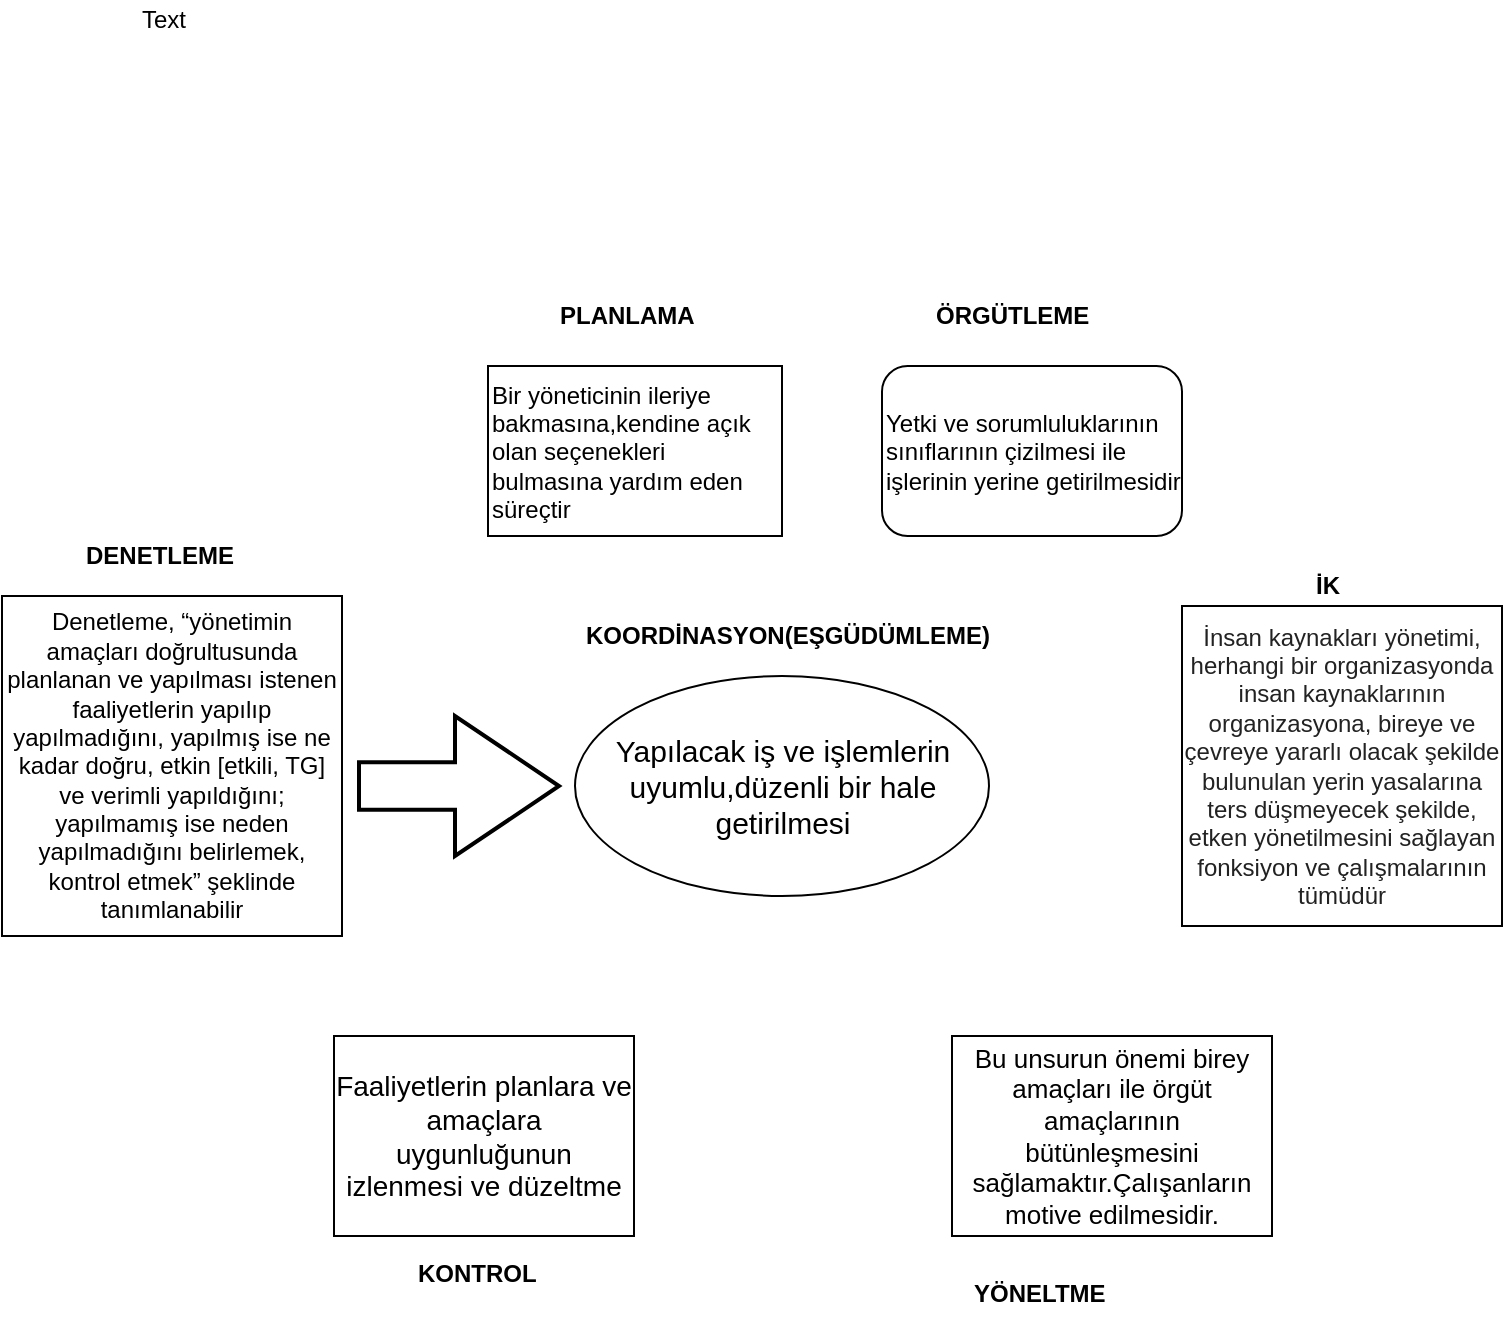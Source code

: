 <mxfile version="12.2.6" type="github" pages="1"><diagram id="kQJZvv7_V9k2MGaCVuPc" name="Page-1"><mxGraphModel dx="854" dy="1637" grid="1" gridSize="10" guides="1" tooltips="1" connect="1" arrows="1" fold="1" page="1" pageScale="1" pageWidth="827" pageHeight="1169" math="0" shadow="0"><root><mxCell id="0"/><mxCell id="1" parent="0"/><mxCell id="linsJLWVo6BCvgaqas9P-2" value="&lt;font style=&quot;font-size: 12px&quot;&gt;Bir yöneticinin ileriye bakmasına,kendine açık olan seçenekleri bulmasına yardım eden süreçtir&lt;br&gt;&lt;/font&gt;" style="rounded=1;whiteSpace=wrap;html=1;arcSize=0;align=left;" vertex="1" parent="1"><mxGeometry x="293" y="135" width="147" height="85" as="geometry"/></mxCell><mxCell id="linsJLWVo6BCvgaqas9P-3" value="Yetki ve sorumluluklarının sınıflarının çizilmesi ile işlerinin yerine getirilmesidir" style="rounded=1;whiteSpace=wrap;html=1;align=left;" vertex="1" parent="1"><mxGeometry x="490" y="135" width="150" height="85" as="geometry"/></mxCell><mxCell id="linsJLWVo6BCvgaqas9P-5" value="Denetleme, “yönetimin amaçları doğrultusunda planlanan ve yapılması istenen faaliyetlerin yapılıp&lt;br/&gt;yapılmadığını, yapılmış ise ne kadar doğru, etkin [etkili, TG] ve verimli yapıldığını; yapılmamış ise neden&lt;br/&gt;yapılmadığını belirlemek, kontrol etmek” şeklinde tanımlanabilir" style="whiteSpace=wrap;html=1;aspect=fixed;" vertex="1" parent="1"><mxGeometry x="50" y="250" width="170" height="170" as="geometry"/></mxCell><mxCell id="linsJLWVo6BCvgaqas9P-7" value="&lt;font style=&quot;font-size: 15px&quot;&gt;Yapılacak iş ve işlemlerin uyumlu,düzenli bir hale getirilmesi&lt;/font&gt;" style="ellipse;whiteSpace=wrap;html=1;" vertex="1" parent="1"><mxGeometry x="336.5" y="290" width="207" height="110" as="geometry"/></mxCell><mxCell id="linsJLWVo6BCvgaqas9P-13" value="&lt;b&gt;KOORDİNASYON(EŞGÜDÜMLEME)&lt;/b&gt;" style="text;html=1;resizable=0;points=[];autosize=1;align=left;verticalAlign=top;spacingTop=-4;" vertex="1" parent="1"><mxGeometry x="340" y="260" width="220" height="20" as="geometry"/></mxCell><mxCell id="linsJLWVo6BCvgaqas9P-14" value="&lt;b&gt;PLANLAMA&lt;br&gt;&lt;br&gt;&lt;/b&gt;" style="text;html=1;resizable=0;points=[];autosize=1;align=left;verticalAlign=top;spacingTop=-4;" vertex="1" parent="1"><mxGeometry x="326.5" y="100" width="80" height="30" as="geometry"/></mxCell><mxCell id="linsJLWVo6BCvgaqas9P-15" value="&lt;b&gt;ÖRGÜTLEME&lt;/b&gt;" style="text;html=1;resizable=0;points=[];autosize=1;align=left;verticalAlign=top;spacingTop=-4;" vertex="1" parent="1"><mxGeometry x="515" y="100" width="90" height="20" as="geometry"/></mxCell><mxCell id="linsJLWVo6BCvgaqas9P-16" value="&lt;b&gt;KONTROL&lt;br&gt;&lt;br&gt;&lt;/b&gt;" style="text;html=1;resizable=0;points=[];autosize=1;align=left;verticalAlign=top;spacingTop=-4;" vertex="1" parent="1"><mxGeometry x="256" y="579" width="70" height="30" as="geometry"/></mxCell><mxCell id="linsJLWVo6BCvgaqas9P-17" value="&lt;b&gt;YÖNELTME&lt;/b&gt;" style="text;html=1;resizable=0;points=[];autosize=1;align=left;verticalAlign=top;spacingTop=-4;" vertex="1" parent="1"><mxGeometry x="533.5" y="589" width="80" height="20" as="geometry"/></mxCell><mxCell id="linsJLWVo6BCvgaqas9P-18" value="&lt;font style=&quot;font-size: 14px&quot;&gt;Faaliyetlerin planlara ve amaçlara uygunluğunun izlenmesi ve düzeltme&lt;/font&gt;" style="rounded=1;whiteSpace=wrap;html=1;arcSize=0;" vertex="1" parent="1"><mxGeometry x="216" y="470" width="150" height="100" as="geometry"/></mxCell><mxCell id="linsJLWVo6BCvgaqas9P-19" value="&lt;span style=&quot;font-family: &amp;#34;pt sans&amp;#34; , sans-serif ; white-space: normal ; background-color: rgb(255 , 255 , 255)&quot;&gt;&lt;font style=&quot;font-size: 13px&quot;&gt;Bu unsurun önemi birey amaçları ile örgüt amaçlarının bütünleşmesini sağlamaktır.Çalışanların motive edilmesidir.&lt;/font&gt;&lt;/span&gt;" style="rounded=1;whiteSpace=wrap;html=1;arcSize=0;" vertex="1" parent="1"><mxGeometry x="525" y="470" width="160" height="100" as="geometry"/></mxCell><mxCell id="linsJLWVo6BCvgaqas9P-34" value="" style="verticalLabelPosition=bottom;verticalAlign=top;html=1;strokeWidth=2;shape=mxgraph.arrows2.arrow;dy=0.66;dx=52;notch=0;" vertex="1" parent="1"><mxGeometry x="228.5" y="310" width="100" height="70" as="geometry"/></mxCell><mxCell id="linsJLWVo6BCvgaqas9P-36" value="&lt;span style=&quot;color: rgb(34 , 34 , 34) ; font-family: &amp;#34;arial&amp;#34; , sans-serif ; text-align: left ; white-space: normal ; background-color: rgb(255 , 255 , 255)&quot;&gt;İnsan kaynakları yönetimi, herhangi bir organizasyonda insan kaynaklarının organizasyona, bireye ve çevreye yararlı olacak şekilde bulunulan yerin yasalarına ters düşmeyecek şekilde, etken yönetilmesini sağlayan fonksiyon ve çalışmalarının tümüdür&lt;/span&gt;" style="whiteSpace=wrap;html=1;aspect=fixed;" vertex="1" parent="1"><mxGeometry x="640" y="255" width="160" height="160" as="geometry"/></mxCell><mxCell id="linsJLWVo6BCvgaqas9P-37" value="&lt;b&gt;İK&lt;/b&gt;" style="text;html=1;resizable=0;points=[];autosize=1;align=left;verticalAlign=top;spacingTop=-4;" vertex="1" parent="1"><mxGeometry x="705" y="235" width="30" height="20" as="geometry"/></mxCell><mxCell id="linsJLWVo6BCvgaqas9P-39" value="&lt;b&gt;DENETLEME&lt;/b&gt;" style="text;html=1;resizable=0;points=[];autosize=1;align=left;verticalAlign=top;spacingTop=-4;" vertex="1" parent="1"><mxGeometry x="90" y="220" width="90" height="20" as="geometry"/></mxCell><mxCell id="linsJLWVo6BCvgaqas9P-40" value="Text" style="text;html=1;resizable=0;points=[];autosize=1;align=left;verticalAlign=top;spacingTop=-4;" vertex="1" parent="1"><mxGeometry x="118" y="-48" width="40" height="20" as="geometry"/></mxCell></root></mxGraphModel></diagram></mxfile>